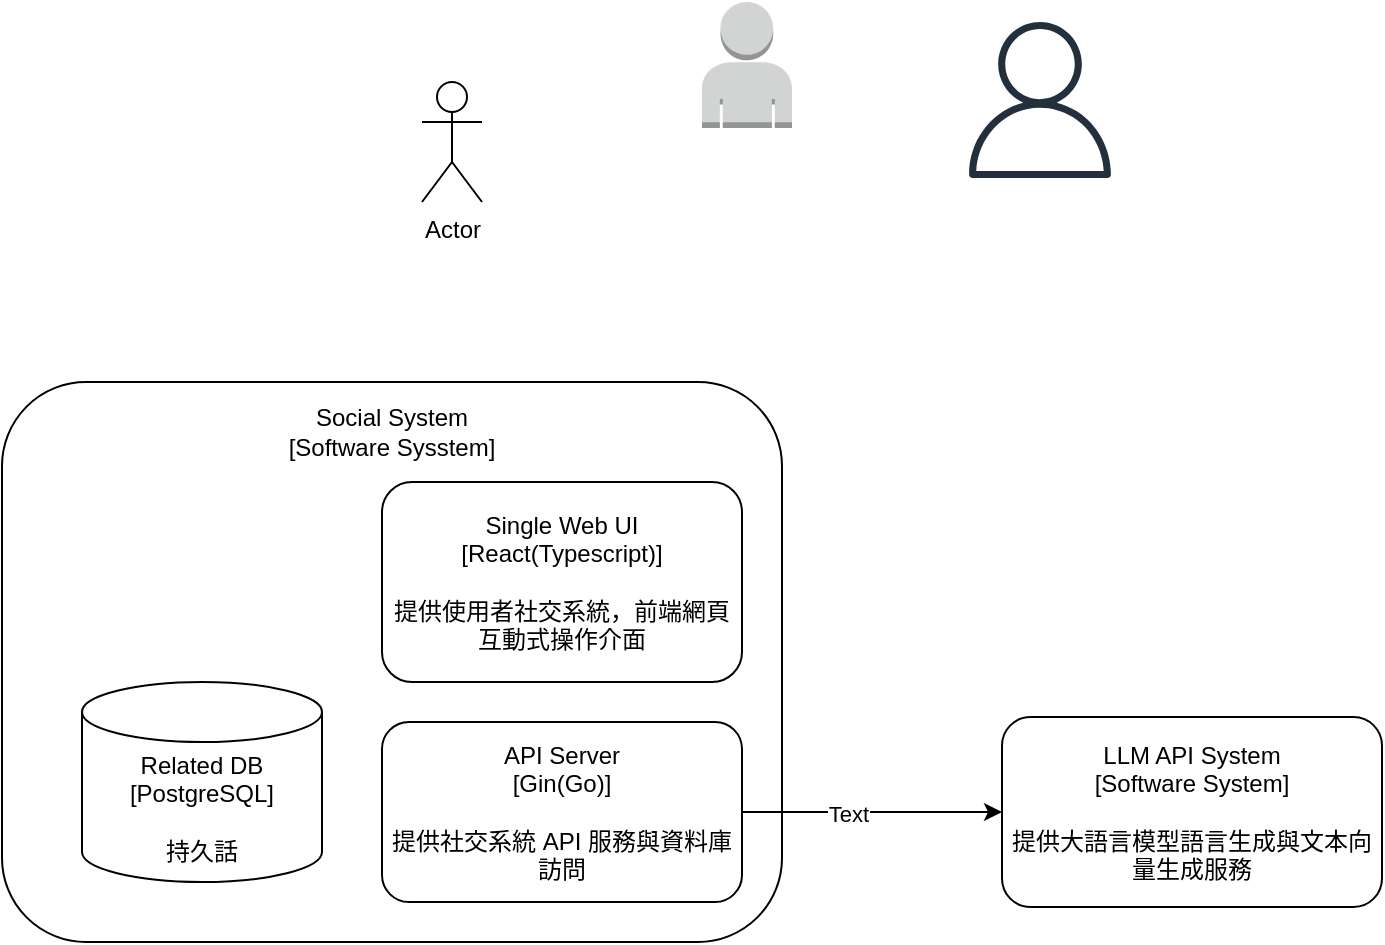 <mxfile>
    <diagram id="ApXefDYB7oNisbSgUvdr" name="Page-1">
        <mxGraphModel dx="1002" dy="563" grid="1" gridSize="10" guides="1" tooltips="1" connect="1" arrows="1" fold="1" page="1" pageScale="1" pageWidth="850" pageHeight="1100" math="0" shadow="0">
            <root>
                <mxCell id="0"/>
                <mxCell id="1" parent="0"/>
                <mxCell id="2" value="Actor" style="shape=umlActor;verticalLabelPosition=bottom;verticalAlign=top;html=1;outlineConnect=0;" vertex="1" parent="1">
                    <mxGeometry x="290" y="110" width="30" height="60" as="geometry"/>
                </mxCell>
                <mxCell id="3" value="" style="outlineConnect=0;dashed=0;verticalLabelPosition=bottom;verticalAlign=top;align=center;html=1;shape=mxgraph.aws3.user;fillColor=#D2D3D3;gradientColor=none;" vertex="1" parent="1">
                    <mxGeometry x="430" y="70" width="45" height="63" as="geometry"/>
                </mxCell>
                <mxCell id="4" value="" style="sketch=0;outlineConnect=0;fontColor=#232F3E;gradientColor=none;fillColor=#232F3D;strokeColor=none;dashed=0;verticalLabelPosition=bottom;verticalAlign=top;align=center;html=1;fontSize=12;fontStyle=0;aspect=fixed;pointerEvents=1;shape=mxgraph.aws4.user;" vertex="1" parent="1">
                    <mxGeometry x="560" y="80" width="78" height="78" as="geometry"/>
                </mxCell>
                <mxCell id="5" value="" style="rounded=1;whiteSpace=wrap;html=1;" vertex="1" parent="1">
                    <mxGeometry x="80" y="260" width="390" height="280" as="geometry"/>
                </mxCell>
                <mxCell id="7" value="Single Web UI&lt;div&gt;[React(Typescript)]&lt;br&gt;&lt;br&gt;&lt;/div&gt;&lt;div&gt;提供使用者社交系統，前端網頁互動式操作介面&lt;/div&gt;" style="rounded=1;whiteSpace=wrap;html=1;" vertex="1" parent="1">
                    <mxGeometry x="270" y="310" width="180" height="100" as="geometry"/>
                </mxCell>
                <mxCell id="12" style="edgeStyle=none;html=1;entryX=0;entryY=0.5;entryDx=0;entryDy=0;" edge="1" parent="1" source="8" target="11">
                    <mxGeometry relative="1" as="geometry"/>
                </mxCell>
                <mxCell id="13" value="Text" style="edgeLabel;html=1;align=center;verticalAlign=middle;resizable=0;points=[];" vertex="1" connectable="0" parent="12">
                    <mxGeometry x="-0.186" y="-1" relative="1" as="geometry">
                        <mxPoint as="offset"/>
                    </mxGeometry>
                </mxCell>
                <mxCell id="8" value="API Server&lt;br&gt;&lt;div&gt;[Gin(Go)]&lt;/div&gt;&lt;div&gt;&lt;br&gt;&lt;/div&gt;&lt;div&gt;提供社交系統 API 服務與資料庫訪問&lt;/div&gt;" style="rounded=1;whiteSpace=wrap;html=1;" vertex="1" parent="1">
                    <mxGeometry x="270" y="430" width="180" height="90" as="geometry"/>
                </mxCell>
                <mxCell id="9" value="&lt;div&gt;Related DB&lt;/div&gt;[PostgreSQL]&lt;div&gt;&lt;br&gt;&lt;/div&gt;&lt;div&gt;持久話&lt;/div&gt;" style="shape=cylinder3;whiteSpace=wrap;html=1;boundedLbl=1;backgroundOutline=1;size=15;" vertex="1" parent="1">
                    <mxGeometry x="120" y="410" width="120" height="100" as="geometry"/>
                </mxCell>
                <mxCell id="10" value="Social System&lt;div&gt;[Software Sysstem]&lt;/div&gt;" style="text;html=1;align=center;verticalAlign=middle;whiteSpace=wrap;rounded=0;" vertex="1" parent="1">
                    <mxGeometry x="215" y="270" width="120" height="30" as="geometry"/>
                </mxCell>
                <mxCell id="11" value="LLM API System&lt;div&gt;[Software System]&lt;/div&gt;&lt;div&gt;&lt;br&gt;&lt;/div&gt;&lt;div&gt;提供大語言模型語言生成與文本向量生成服務&lt;/div&gt;" style="rounded=1;whiteSpace=wrap;html=1;" vertex="1" parent="1">
                    <mxGeometry x="580" y="427.5" width="190" height="95" as="geometry"/>
                </mxCell>
            </root>
        </mxGraphModel>
    </diagram>
</mxfile>